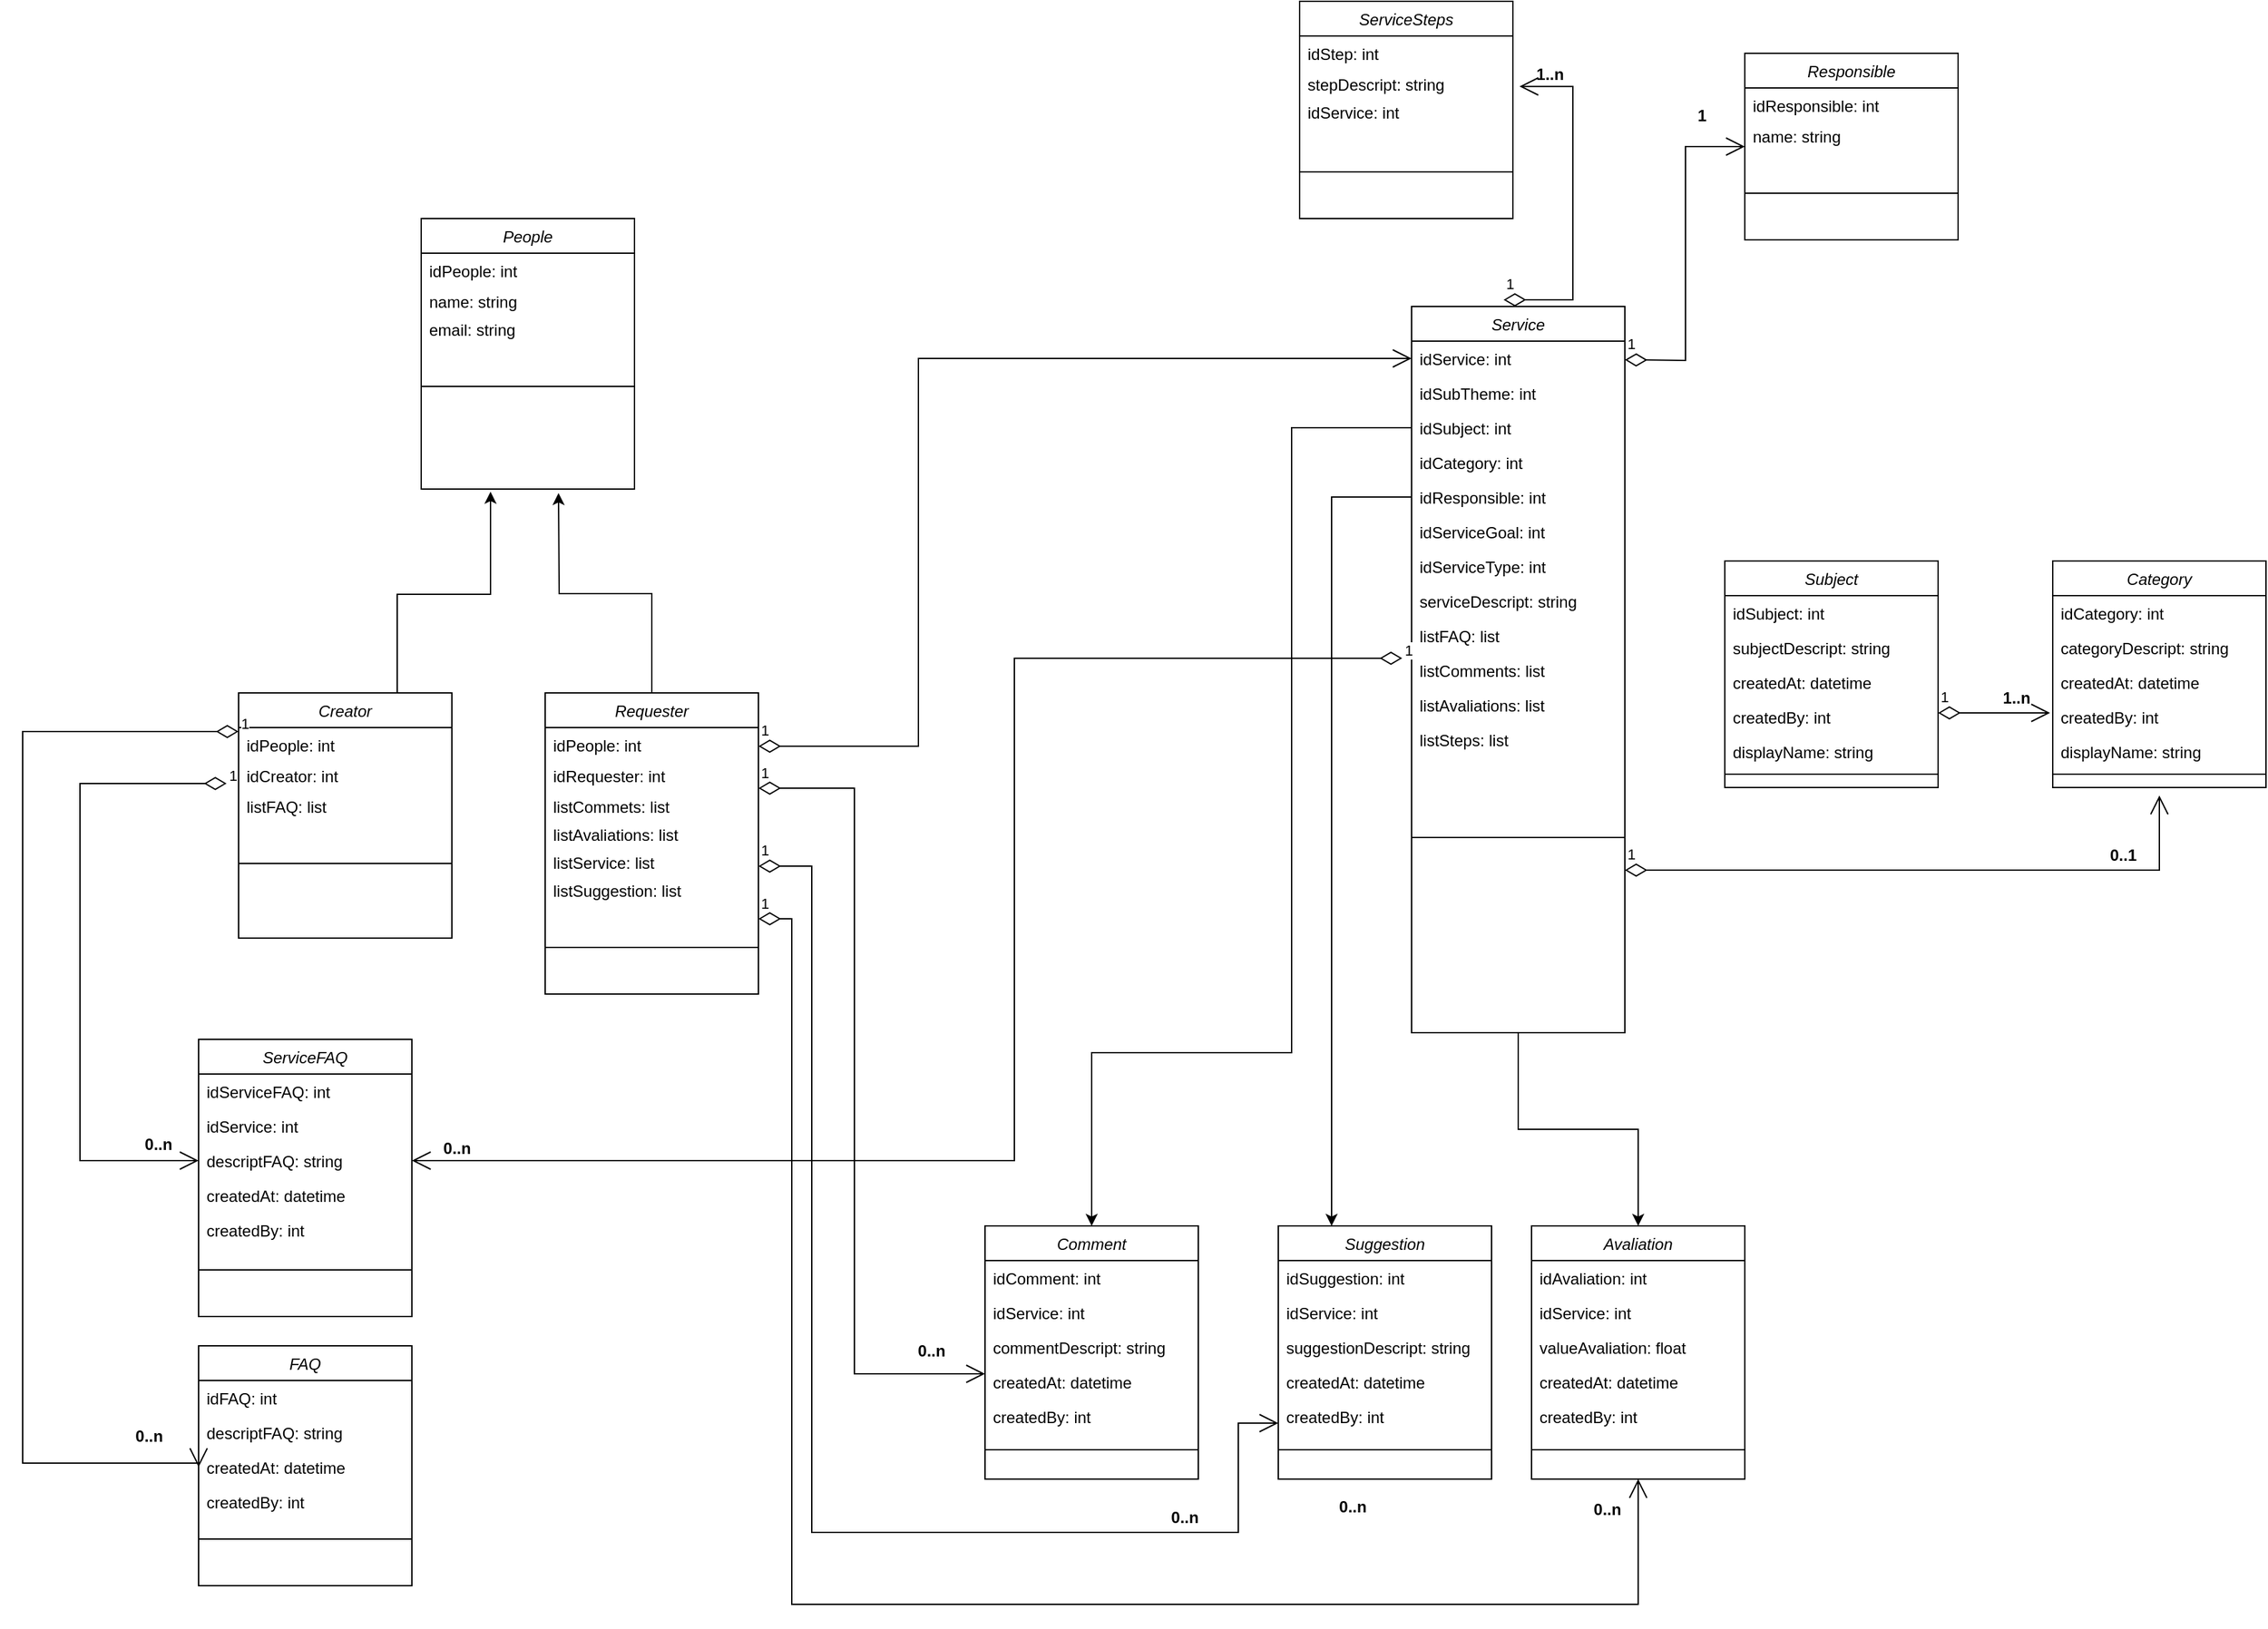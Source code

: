 <mxfile version="20.0.4" type="github">
  <diagram id="C5RBs43oDa-KdzZeNtuy" name="Page-1">
    <mxGraphModel dx="3216" dy="1891" grid="0" gridSize="10" guides="1" tooltips="1" connect="1" arrows="1" fold="1" page="1" pageScale="1" pageWidth="827" pageHeight="1169" math="0" shadow="0">
      <root>
        <mxCell id="WIyWlLk6GJQsqaUBKTNV-0" />
        <mxCell id="WIyWlLk6GJQsqaUBKTNV-1" parent="WIyWlLk6GJQsqaUBKTNV-0" />
        <mxCell id="zkfFHV4jXpPFQw0GAbJ--0" value="Comment" style="swimlane;fontStyle=2;align=center;verticalAlign=top;childLayout=stackLayout;horizontal=1;startSize=26;horizontalStack=0;resizeParent=1;resizeLast=0;collapsible=1;marginBottom=0;rounded=0;shadow=0;strokeWidth=1;" parent="WIyWlLk6GJQsqaUBKTNV-1" vertex="1">
          <mxGeometry x="-570" y="210" width="160" height="190" as="geometry">
            <mxRectangle x="100" y="70" width="160" height="26" as="alternateBounds" />
          </mxGeometry>
        </mxCell>
        <mxCell id="zkfFHV4jXpPFQw0GAbJ--2" value="idComment: int " style="text;align=left;verticalAlign=top;spacingLeft=4;spacingRight=4;overflow=hidden;rotatable=0;points=[[0,0.5],[1,0.5]];portConstraint=eastwest;rounded=0;shadow=0;html=0;" parent="zkfFHV4jXpPFQw0GAbJ--0" vertex="1">
          <mxGeometry y="26" width="160" height="26" as="geometry" />
        </mxCell>
        <mxCell id="zkfFHV4jXpPFQw0GAbJ--1" value="idService: int" style="text;align=left;verticalAlign=top;spacingLeft=4;spacingRight=4;overflow=hidden;rotatable=0;points=[[0,0.5],[1,0.5]];portConstraint=eastwest;" parent="zkfFHV4jXpPFQw0GAbJ--0" vertex="1">
          <mxGeometry y="52" width="160" height="26" as="geometry" />
        </mxCell>
        <mxCell id="zkfFHV4jXpPFQw0GAbJ--3" value="commentDescript: string " style="text;align=left;verticalAlign=top;spacingLeft=4;spacingRight=4;overflow=hidden;rotatable=0;points=[[0,0.5],[1,0.5]];portConstraint=eastwest;rounded=0;shadow=0;html=0;" parent="zkfFHV4jXpPFQw0GAbJ--0" vertex="1">
          <mxGeometry y="78" width="160" height="26" as="geometry" />
        </mxCell>
        <mxCell id="2tZzeVilcOXzgJmBNHCo-1" value="createdAt: datetime" style="text;align=left;verticalAlign=top;spacingLeft=4;spacingRight=4;overflow=hidden;rotatable=0;points=[[0,0.5],[1,0.5]];portConstraint=eastwest;rounded=0;shadow=0;html=0;" parent="zkfFHV4jXpPFQw0GAbJ--0" vertex="1">
          <mxGeometry y="104" width="160" height="26" as="geometry" />
        </mxCell>
        <mxCell id="2tZzeVilcOXzgJmBNHCo-2" value="createdBy: int " style="text;align=left;verticalAlign=top;spacingLeft=4;spacingRight=4;overflow=hidden;rotatable=0;points=[[0,0.5],[1,0.5]];portConstraint=eastwest;rounded=0;shadow=0;html=0;" parent="zkfFHV4jXpPFQw0GAbJ--0" vertex="1">
          <mxGeometry y="130" width="160" height="36" as="geometry" />
        </mxCell>
        <mxCell id="zkfFHV4jXpPFQw0GAbJ--4" value="" style="line;html=1;strokeWidth=1;align=left;verticalAlign=middle;spacingTop=-1;spacingLeft=3;spacingRight=3;rotatable=0;labelPosition=right;points=[];portConstraint=eastwest;" parent="zkfFHV4jXpPFQw0GAbJ--0" vertex="1">
          <mxGeometry y="166" width="160" height="4" as="geometry" />
        </mxCell>
        <mxCell id="2tZzeVilcOXzgJmBNHCo-110" style="edgeStyle=orthogonalEdgeStyle;rounded=0;orthogonalLoop=1;jettySize=auto;html=1;" parent="WIyWlLk6GJQsqaUBKTNV-1" edge="1">
          <mxGeometry relative="1" as="geometry">
            <mxPoint x="-941" y="-341" as="targetPoint" />
            <mxPoint x="-1011" y="-187" as="sourcePoint" />
            <Array as="points">
              <mxPoint x="-1011" y="-264" />
              <mxPoint x="-941" y="-264" />
            </Array>
          </mxGeometry>
        </mxCell>
        <mxCell id="zkfFHV4jXpPFQw0GAbJ--13" value="Creator" style="swimlane;fontStyle=2;align=center;verticalAlign=top;childLayout=stackLayout;horizontal=1;startSize=26;horizontalStack=0;resizeParent=1;resizeLast=0;collapsible=1;marginBottom=0;rounded=0;shadow=0;strokeWidth=1;" parent="WIyWlLk6GJQsqaUBKTNV-1" vertex="1">
          <mxGeometry x="-1130" y="-190" width="160" height="184" as="geometry">
            <mxRectangle x="340" y="380" width="170" height="26" as="alternateBounds" />
          </mxGeometry>
        </mxCell>
        <mxCell id="2tZzeVilcOXzgJmBNHCo-99" value="idPeople: int" style="text;align=left;verticalAlign=top;spacingLeft=4;spacingRight=4;overflow=hidden;rotatable=0;points=[[0,0.5],[1,0.5]];portConstraint=eastwest;" parent="zkfFHV4jXpPFQw0GAbJ--13" vertex="1">
          <mxGeometry y="26" width="160" height="23" as="geometry" />
        </mxCell>
        <mxCell id="2tZzeVilcOXzgJmBNHCo-11" value="idCreator: int" style="text;align=left;verticalAlign=top;spacingLeft=4;spacingRight=4;overflow=hidden;rotatable=0;points=[[0,0.5],[1,0.5]];portConstraint=eastwest;" parent="zkfFHV4jXpPFQw0GAbJ--13" vertex="1">
          <mxGeometry y="49" width="160" height="23" as="geometry" />
        </mxCell>
        <mxCell id="2tZzeVilcOXzgJmBNHCo-182" value="1" style="endArrow=open;html=1;endSize=12;startArrow=diamondThin;startSize=14;startFill=0;edgeStyle=orthogonalEdgeStyle;align=left;verticalAlign=bottom;rounded=0;entryX=0;entryY=0.5;entryDx=0;entryDy=0;" parent="zkfFHV4jXpPFQw0GAbJ--13" target="2tZzeVilcOXzgJmBNHCo-65" edge="1">
          <mxGeometry x="-1" y="3" relative="1" as="geometry">
            <mxPoint x="-9" y="68" as="sourcePoint" />
            <mxPoint x="-128" y="391" as="targetPoint" />
            <Array as="points">
              <mxPoint x="-119" y="68" />
              <mxPoint x="-119" y="351" />
            </Array>
          </mxGeometry>
        </mxCell>
        <mxCell id="2tZzeVilcOXzgJmBNHCo-221" value="listFAQ: list" style="text;align=left;verticalAlign=top;spacingLeft=4;spacingRight=4;overflow=hidden;rotatable=0;points=[[0,0.5],[1,0.5]];portConstraint=eastwest;" parent="zkfFHV4jXpPFQw0GAbJ--13" vertex="1">
          <mxGeometry y="72" width="160" height="21" as="geometry" />
        </mxCell>
        <mxCell id="zkfFHV4jXpPFQw0GAbJ--15" value="" style="line;html=1;strokeWidth=1;align=left;verticalAlign=middle;spacingTop=-1;spacingLeft=3;spacingRight=3;rotatable=0;labelPosition=right;points=[];portConstraint=eastwest;" parent="zkfFHV4jXpPFQw0GAbJ--13" vertex="1">
          <mxGeometry y="93" width="160" height="70" as="geometry" />
        </mxCell>
        <mxCell id="2tZzeVilcOXzgJmBNHCo-3" value="Avaliation" style="swimlane;fontStyle=2;align=center;verticalAlign=top;childLayout=stackLayout;horizontal=1;startSize=26;horizontalStack=0;resizeParent=1;resizeLast=0;collapsible=1;marginBottom=0;rounded=0;shadow=0;strokeWidth=1;" parent="WIyWlLk6GJQsqaUBKTNV-1" vertex="1">
          <mxGeometry x="-160" y="210" width="160" height="190" as="geometry">
            <mxRectangle x="100" y="70" width="160" height="26" as="alternateBounds" />
          </mxGeometry>
        </mxCell>
        <mxCell id="2tZzeVilcOXzgJmBNHCo-4" value="idAvaliation: int " style="text;align=left;verticalAlign=top;spacingLeft=4;spacingRight=4;overflow=hidden;rotatable=0;points=[[0,0.5],[1,0.5]];portConstraint=eastwest;rounded=0;shadow=0;html=0;" parent="2tZzeVilcOXzgJmBNHCo-3" vertex="1">
          <mxGeometry y="26" width="160" height="26" as="geometry" />
        </mxCell>
        <mxCell id="2tZzeVilcOXzgJmBNHCo-5" value="idService: int" style="text;align=left;verticalAlign=top;spacingLeft=4;spacingRight=4;overflow=hidden;rotatable=0;points=[[0,0.5],[1,0.5]];portConstraint=eastwest;" parent="2tZzeVilcOXzgJmBNHCo-3" vertex="1">
          <mxGeometry y="52" width="160" height="26" as="geometry" />
        </mxCell>
        <mxCell id="2tZzeVilcOXzgJmBNHCo-6" value="valueAvaliation: float " style="text;align=left;verticalAlign=top;spacingLeft=4;spacingRight=4;overflow=hidden;rotatable=0;points=[[0,0.5],[1,0.5]];portConstraint=eastwest;rounded=0;shadow=0;html=0;" parent="2tZzeVilcOXzgJmBNHCo-3" vertex="1">
          <mxGeometry y="78" width="160" height="26" as="geometry" />
        </mxCell>
        <mxCell id="2tZzeVilcOXzgJmBNHCo-7" value="createdAt: datetime" style="text;align=left;verticalAlign=top;spacingLeft=4;spacingRight=4;overflow=hidden;rotatable=0;points=[[0,0.5],[1,0.5]];portConstraint=eastwest;rounded=0;shadow=0;html=0;" parent="2tZzeVilcOXzgJmBNHCo-3" vertex="1">
          <mxGeometry y="104" width="160" height="26" as="geometry" />
        </mxCell>
        <mxCell id="2tZzeVilcOXzgJmBNHCo-8" value="createdBy: int " style="text;align=left;verticalAlign=top;spacingLeft=4;spacingRight=4;overflow=hidden;rotatable=0;points=[[0,0.5],[1,0.5]];portConstraint=eastwest;rounded=0;shadow=0;html=0;" parent="2tZzeVilcOXzgJmBNHCo-3" vertex="1">
          <mxGeometry y="130" width="160" height="36" as="geometry" />
        </mxCell>
        <mxCell id="2tZzeVilcOXzgJmBNHCo-9" value="" style="line;html=1;strokeWidth=1;align=left;verticalAlign=middle;spacingTop=-1;spacingLeft=3;spacingRight=3;rotatable=0;labelPosition=right;points=[];portConstraint=eastwest;" parent="2tZzeVilcOXzgJmBNHCo-3" vertex="1">
          <mxGeometry y="166" width="160" height="4" as="geometry" />
        </mxCell>
        <mxCell id="2tZzeVilcOXzgJmBNHCo-24" value="Responsible" style="swimlane;fontStyle=2;align=center;verticalAlign=top;childLayout=stackLayout;horizontal=1;startSize=26;horizontalStack=0;resizeParent=1;resizeLast=0;collapsible=1;marginBottom=0;rounded=0;shadow=0;strokeWidth=1;" parent="WIyWlLk6GJQsqaUBKTNV-1" vertex="1">
          <mxGeometry y="-670" width="160" height="140" as="geometry">
            <mxRectangle x="340" y="380" width="170" height="26" as="alternateBounds" />
          </mxGeometry>
        </mxCell>
        <mxCell id="2tZzeVilcOXzgJmBNHCo-25" value="idResponsible: int " style="text;align=left;verticalAlign=top;spacingLeft=4;spacingRight=4;overflow=hidden;rotatable=0;points=[[0,0.5],[1,0.5]];portConstraint=eastwest;" parent="2tZzeVilcOXzgJmBNHCo-24" vertex="1">
          <mxGeometry y="26" width="160" height="23" as="geometry" />
        </mxCell>
        <mxCell id="2tZzeVilcOXzgJmBNHCo-199" value="name: string" style="text;align=left;verticalAlign=top;spacingLeft=4;spacingRight=4;overflow=hidden;rotatable=0;points=[[0,0.5],[1,0.5]];portConstraint=eastwest;" parent="2tZzeVilcOXzgJmBNHCo-24" vertex="1">
          <mxGeometry y="49" width="160" height="21" as="geometry" />
        </mxCell>
        <mxCell id="2tZzeVilcOXzgJmBNHCo-28" value="" style="line;html=1;strokeWidth=1;align=left;verticalAlign=middle;spacingTop=-1;spacingLeft=3;spacingRight=3;rotatable=0;labelPosition=right;points=[];portConstraint=eastwest;" parent="2tZzeVilcOXzgJmBNHCo-24" vertex="1">
          <mxGeometry y="70" width="160" height="70" as="geometry" />
        </mxCell>
        <mxCell id="2tZzeVilcOXzgJmBNHCo-166" style="edgeStyle=orthogonalEdgeStyle;rounded=0;orthogonalLoop=1;jettySize=auto;html=1;exitX=0.5;exitY=1;exitDx=0;exitDy=0;" parent="WIyWlLk6GJQsqaUBKTNV-1" source="2tZzeVilcOXzgJmBNHCo-29" target="2tZzeVilcOXzgJmBNHCo-3" edge="1">
          <mxGeometry relative="1" as="geometry" />
        </mxCell>
        <mxCell id="2tZzeVilcOXzgJmBNHCo-29" value="Service" style="swimlane;fontStyle=2;align=center;verticalAlign=top;childLayout=stackLayout;horizontal=1;startSize=26;horizontalStack=0;resizeParent=1;resizeLast=0;collapsible=1;marginBottom=0;rounded=0;shadow=0;strokeWidth=1;" parent="WIyWlLk6GJQsqaUBKTNV-1" vertex="1">
          <mxGeometry x="-250" y="-480" width="160" height="545" as="geometry">
            <mxRectangle x="550" y="140" width="160" height="26" as="alternateBounds" />
          </mxGeometry>
        </mxCell>
        <mxCell id="2tZzeVilcOXzgJmBNHCo-132" value="idService: int " style="text;align=left;verticalAlign=top;spacingLeft=4;spacingRight=4;overflow=hidden;rotatable=0;points=[[0,0.5],[1,0.5]];portConstraint=eastwest;" parent="2tZzeVilcOXzgJmBNHCo-29" vertex="1">
          <mxGeometry y="26" width="160" height="26" as="geometry" />
        </mxCell>
        <mxCell id="2tZzeVilcOXzgJmBNHCo-31" value="idSubTheme: int" style="text;align=left;verticalAlign=top;spacingLeft=4;spacingRight=4;overflow=hidden;rotatable=0;points=[[0,0.5],[1,0.5]];portConstraint=eastwest;rounded=0;shadow=0;html=0;" parent="2tZzeVilcOXzgJmBNHCo-29" vertex="1">
          <mxGeometry y="52" width="160" height="26" as="geometry" />
        </mxCell>
        <mxCell id="2tZzeVilcOXzgJmBNHCo-32" value="idSubject: int" style="text;align=left;verticalAlign=top;spacingLeft=4;spacingRight=4;overflow=hidden;rotatable=0;points=[[0,0.5],[1,0.5]];portConstraint=eastwest;rounded=0;shadow=0;html=0;" parent="2tZzeVilcOXzgJmBNHCo-29" vertex="1">
          <mxGeometry y="78" width="160" height="26" as="geometry" />
        </mxCell>
        <mxCell id="2tZzeVilcOXzgJmBNHCo-33" value="idCategory: int" style="text;align=left;verticalAlign=top;spacingLeft=4;spacingRight=4;overflow=hidden;rotatable=0;points=[[0,0.5],[1,0.5]];portConstraint=eastwest;rounded=0;shadow=0;html=0;" parent="2tZzeVilcOXzgJmBNHCo-29" vertex="1">
          <mxGeometry y="104" width="160" height="26" as="geometry" />
        </mxCell>
        <mxCell id="2tZzeVilcOXzgJmBNHCo-115" value="idResponsible: int" style="text;align=left;verticalAlign=top;spacingLeft=4;spacingRight=4;overflow=hidden;rotatable=0;points=[[0,0.5],[1,0.5]];portConstraint=eastwest;rounded=0;shadow=0;html=0;" parent="2tZzeVilcOXzgJmBNHCo-29" vertex="1">
          <mxGeometry y="130" width="160" height="26" as="geometry" />
        </mxCell>
        <mxCell id="2tZzeVilcOXzgJmBNHCo-34" value="idServiceGoal: int" style="text;align=left;verticalAlign=top;spacingLeft=4;spacingRight=4;overflow=hidden;rotatable=0;points=[[0,0.5],[1,0.5]];portConstraint=eastwest;rounded=0;shadow=0;html=0;" parent="2tZzeVilcOXzgJmBNHCo-29" vertex="1">
          <mxGeometry y="156" width="160" height="26" as="geometry" />
        </mxCell>
        <mxCell id="2tZzeVilcOXzgJmBNHCo-112" value="idServiceType: int" style="text;align=left;verticalAlign=top;spacingLeft=4;spacingRight=4;overflow=hidden;rotatable=0;points=[[0,0.5],[1,0.5]];portConstraint=eastwest;rounded=0;shadow=0;html=0;" parent="2tZzeVilcOXzgJmBNHCo-29" vertex="1">
          <mxGeometry y="182" width="160" height="26" as="geometry" />
        </mxCell>
        <mxCell id="2tZzeVilcOXzgJmBNHCo-113" value="serviceDescript: string" style="text;align=left;verticalAlign=top;spacingLeft=4;spacingRight=4;overflow=hidden;rotatable=0;points=[[0,0.5],[1,0.5]];portConstraint=eastwest;rounded=0;shadow=0;html=0;" parent="2tZzeVilcOXzgJmBNHCo-29" vertex="1">
          <mxGeometry y="208" width="160" height="26" as="geometry" />
        </mxCell>
        <mxCell id="vBYXtD1ZkJmj51kOS6ZF-0" value="1" style="endArrow=open;html=1;endSize=12;startArrow=diamondThin;startSize=14;startFill=0;edgeStyle=orthogonalEdgeStyle;align=left;verticalAlign=bottom;rounded=0;entryX=1;entryY=0.5;entryDx=0;entryDy=0;" edge="1" parent="2tZzeVilcOXzgJmBNHCo-29" target="2tZzeVilcOXzgJmBNHCo-65">
          <mxGeometry x="-1" y="3" relative="1" as="geometry">
            <mxPoint x="-7" y="264" as="sourcePoint" />
            <mxPoint x="153" y="264" as="targetPoint" />
            <Array as="points">
              <mxPoint x="-298" y="264" />
              <mxPoint x="-298" y="641" />
            </Array>
          </mxGeometry>
        </mxCell>
        <mxCell id="2tZzeVilcOXzgJmBNHCo-114" value="listFAQ: list" style="text;align=left;verticalAlign=top;spacingLeft=4;spacingRight=4;overflow=hidden;rotatable=0;points=[[0,0.5],[1,0.5]];portConstraint=eastwest;rounded=0;shadow=0;html=0;" parent="2tZzeVilcOXzgJmBNHCo-29" vertex="1">
          <mxGeometry y="234" width="160" height="26" as="geometry" />
        </mxCell>
        <mxCell id="2tZzeVilcOXzgJmBNHCo-119" value="listComments: list" style="text;align=left;verticalAlign=top;spacingLeft=4;spacingRight=4;overflow=hidden;rotatable=0;points=[[0,0.5],[1,0.5]];portConstraint=eastwest;rounded=0;shadow=0;html=0;" parent="2tZzeVilcOXzgJmBNHCo-29" vertex="1">
          <mxGeometry y="260" width="160" height="26" as="geometry" />
        </mxCell>
        <mxCell id="2tZzeVilcOXzgJmBNHCo-120" value="listAvaliations: list" style="text;align=left;verticalAlign=top;spacingLeft=4;spacingRight=4;overflow=hidden;rotatable=0;points=[[0,0.5],[1,0.5]];portConstraint=eastwest;rounded=0;shadow=0;html=0;" parent="2tZzeVilcOXzgJmBNHCo-29" vertex="1">
          <mxGeometry y="286" width="160" height="26" as="geometry" />
        </mxCell>
        <mxCell id="2tZzeVilcOXzgJmBNHCo-210" value="listSteps: list" style="text;align=left;verticalAlign=top;spacingLeft=4;spacingRight=4;overflow=hidden;rotatable=0;points=[[0,0.5],[1,0.5]];portConstraint=eastwest;rounded=0;shadow=0;html=0;" parent="2tZzeVilcOXzgJmBNHCo-29" vertex="1">
          <mxGeometry y="312" width="160" height="26" as="geometry" />
        </mxCell>
        <mxCell id="2tZzeVilcOXzgJmBNHCo-35" value="" style="line;html=1;strokeWidth=1;align=left;verticalAlign=middle;spacingTop=-1;spacingLeft=3;spacingRight=3;rotatable=0;labelPosition=right;points=[];portConstraint=eastwest;" parent="2tZzeVilcOXzgJmBNHCo-29" vertex="1">
          <mxGeometry y="338" width="160" height="121" as="geometry" />
        </mxCell>
        <mxCell id="2tZzeVilcOXzgJmBNHCo-62" value="ServiceFAQ" style="swimlane;fontStyle=2;align=center;verticalAlign=top;childLayout=stackLayout;horizontal=1;startSize=26;horizontalStack=0;resizeParent=1;resizeLast=0;collapsible=1;marginBottom=0;rounded=0;shadow=0;strokeWidth=1;" parent="WIyWlLk6GJQsqaUBKTNV-1" vertex="1">
          <mxGeometry x="-1160" y="70" width="160" height="208" as="geometry">
            <mxRectangle x="550" y="140" width="160" height="26" as="alternateBounds" />
          </mxGeometry>
        </mxCell>
        <mxCell id="2tZzeVilcOXzgJmBNHCo-63" value="idServiceFAQ: int " style="text;align=left;verticalAlign=top;spacingLeft=4;spacingRight=4;overflow=hidden;rotatable=0;points=[[0,0.5],[1,0.5]];portConstraint=eastwest;" parent="2tZzeVilcOXzgJmBNHCo-62" vertex="1">
          <mxGeometry y="26" width="160" height="26" as="geometry" />
        </mxCell>
        <mxCell id="2tZzeVilcOXzgJmBNHCo-64" value="idService: int" style="text;align=left;verticalAlign=top;spacingLeft=4;spacingRight=4;overflow=hidden;rotatable=0;points=[[0,0.5],[1,0.5]];portConstraint=eastwest;rounded=0;shadow=0;html=0;" parent="2tZzeVilcOXzgJmBNHCo-62" vertex="1">
          <mxGeometry y="52" width="160" height="26" as="geometry" />
        </mxCell>
        <mxCell id="2tZzeVilcOXzgJmBNHCo-65" value="descriptFAQ: string" style="text;align=left;verticalAlign=top;spacingLeft=4;spacingRight=4;overflow=hidden;rotatable=0;points=[[0,0.5],[1,0.5]];portConstraint=eastwest;rounded=0;shadow=0;html=0;" parent="2tZzeVilcOXzgJmBNHCo-62" vertex="1">
          <mxGeometry y="78" width="160" height="26" as="geometry" />
        </mxCell>
        <mxCell id="2tZzeVilcOXzgJmBNHCo-180" value="createdAt: datetime" style="text;align=left;verticalAlign=top;spacingLeft=4;spacingRight=4;overflow=hidden;rotatable=0;points=[[0,0.5],[1,0.5]];portConstraint=eastwest;rounded=0;shadow=0;html=0;" parent="2tZzeVilcOXzgJmBNHCo-62" vertex="1">
          <mxGeometry y="104" width="160" height="26" as="geometry" />
        </mxCell>
        <mxCell id="2tZzeVilcOXzgJmBNHCo-181" value="createdBy: int " style="text;align=left;verticalAlign=top;spacingLeft=4;spacingRight=4;overflow=hidden;rotatable=0;points=[[0,0.5],[1,0.5]];portConstraint=eastwest;rounded=0;shadow=0;html=0;" parent="2tZzeVilcOXzgJmBNHCo-62" vertex="1">
          <mxGeometry y="130" width="160" height="26" as="geometry" />
        </mxCell>
        <mxCell id="2tZzeVilcOXzgJmBNHCo-68" value="" style="line;html=1;strokeWidth=1;align=left;verticalAlign=middle;spacingTop=-1;spacingLeft=3;spacingRight=3;rotatable=0;labelPosition=right;points=[];portConstraint=eastwest;" parent="2tZzeVilcOXzgJmBNHCo-62" vertex="1">
          <mxGeometry y="156" width="160" height="34" as="geometry" />
        </mxCell>
        <mxCell id="2tZzeVilcOXzgJmBNHCo-72" value="Subject" style="swimlane;fontStyle=2;align=center;verticalAlign=top;childLayout=stackLayout;horizontal=1;startSize=26;horizontalStack=0;resizeParent=1;resizeLast=0;collapsible=1;marginBottom=0;rounded=0;shadow=0;strokeWidth=1;" parent="WIyWlLk6GJQsqaUBKTNV-1" vertex="1">
          <mxGeometry x="-15" y="-289" width="160" height="170" as="geometry">
            <mxRectangle x="550" y="140" width="160" height="26" as="alternateBounds" />
          </mxGeometry>
        </mxCell>
        <mxCell id="2tZzeVilcOXzgJmBNHCo-73" value="idSubject: int " style="text;align=left;verticalAlign=top;spacingLeft=4;spacingRight=4;overflow=hidden;rotatable=0;points=[[0,0.5],[1,0.5]];portConstraint=eastwest;" parent="2tZzeVilcOXzgJmBNHCo-72" vertex="1">
          <mxGeometry y="26" width="160" height="26" as="geometry" />
        </mxCell>
        <mxCell id="2tZzeVilcOXzgJmBNHCo-76" value="subjectDescript: string" style="text;align=left;verticalAlign=top;spacingLeft=4;spacingRight=4;overflow=hidden;rotatable=0;points=[[0,0.5],[1,0.5]];portConstraint=eastwest;rounded=0;shadow=0;html=0;" parent="2tZzeVilcOXzgJmBNHCo-72" vertex="1">
          <mxGeometry y="52" width="160" height="26" as="geometry" />
        </mxCell>
        <mxCell id="2tZzeVilcOXzgJmBNHCo-74" value="createdAt: datetime" style="text;align=left;verticalAlign=top;spacingLeft=4;spacingRight=4;overflow=hidden;rotatable=0;points=[[0,0.5],[1,0.5]];portConstraint=eastwest;rounded=0;shadow=0;html=0;" parent="2tZzeVilcOXzgJmBNHCo-72" vertex="1">
          <mxGeometry y="78" width="160" height="26" as="geometry" />
        </mxCell>
        <mxCell id="2tZzeVilcOXzgJmBNHCo-75" value="createdBy: int " style="text;align=left;verticalAlign=top;spacingLeft=4;spacingRight=4;overflow=hidden;rotatable=0;points=[[0,0.5],[1,0.5]];portConstraint=eastwest;rounded=0;shadow=0;html=0;" parent="2tZzeVilcOXzgJmBNHCo-72" vertex="1">
          <mxGeometry y="104" width="160" height="26" as="geometry" />
        </mxCell>
        <mxCell id="vBYXtD1ZkJmj51kOS6ZF-8" value="displayName: string" style="text;strokeColor=none;fillColor=none;align=left;verticalAlign=top;spacingLeft=4;spacingRight=4;overflow=hidden;rotatable=0;points=[[0,0.5],[1,0.5]];portConstraint=eastwest;" vertex="1" parent="2tZzeVilcOXzgJmBNHCo-72">
          <mxGeometry y="130" width="160" height="26" as="geometry" />
        </mxCell>
        <mxCell id="2tZzeVilcOXzgJmBNHCo-78" value="" style="line;html=1;strokeWidth=1;align=left;verticalAlign=middle;spacingTop=-1;spacingLeft=3;spacingRight=3;rotatable=0;labelPosition=right;points=[];portConstraint=eastwest;" parent="2tZzeVilcOXzgJmBNHCo-72" vertex="1">
          <mxGeometry y="156" width="160" height="8" as="geometry" />
        </mxCell>
        <mxCell id="2tZzeVilcOXzgJmBNHCo-82" value="Category" style="swimlane;fontStyle=2;align=center;verticalAlign=top;childLayout=stackLayout;horizontal=1;startSize=26;horizontalStack=0;resizeParent=1;resizeLast=0;collapsible=1;marginBottom=0;rounded=0;shadow=0;strokeWidth=1;" parent="WIyWlLk6GJQsqaUBKTNV-1" vertex="1">
          <mxGeometry x="231" y="-289" width="160" height="170" as="geometry">
            <mxRectangle x="550" y="140" width="160" height="26" as="alternateBounds" />
          </mxGeometry>
        </mxCell>
        <mxCell id="2tZzeVilcOXzgJmBNHCo-83" value="idCategory: int " style="text;align=left;verticalAlign=top;spacingLeft=4;spacingRight=4;overflow=hidden;rotatable=0;points=[[0,0.5],[1,0.5]];portConstraint=eastwest;" parent="2tZzeVilcOXzgJmBNHCo-82" vertex="1">
          <mxGeometry y="26" width="160" height="26" as="geometry" />
        </mxCell>
        <mxCell id="2tZzeVilcOXzgJmBNHCo-86" value="categoryDescript: string" style="text;align=left;verticalAlign=top;spacingLeft=4;spacingRight=4;overflow=hidden;rotatable=0;points=[[0,0.5],[1,0.5]];portConstraint=eastwest;rounded=0;shadow=0;html=0;" parent="2tZzeVilcOXzgJmBNHCo-82" vertex="1">
          <mxGeometry y="52" width="160" height="26" as="geometry" />
        </mxCell>
        <mxCell id="2tZzeVilcOXzgJmBNHCo-84" value="createdAt: datetime" style="text;align=left;verticalAlign=top;spacingLeft=4;spacingRight=4;overflow=hidden;rotatable=0;points=[[0,0.5],[1,0.5]];portConstraint=eastwest;rounded=0;shadow=0;html=0;" parent="2tZzeVilcOXzgJmBNHCo-82" vertex="1">
          <mxGeometry y="78" width="160" height="26" as="geometry" />
        </mxCell>
        <mxCell id="2tZzeVilcOXzgJmBNHCo-85" value="createdBy: int " style="text;align=left;verticalAlign=top;spacingLeft=4;spacingRight=4;overflow=hidden;rotatable=0;points=[[0,0.5],[1,0.5]];portConstraint=eastwest;rounded=0;shadow=0;html=0;" parent="2tZzeVilcOXzgJmBNHCo-82" vertex="1">
          <mxGeometry y="104" width="160" height="26" as="geometry" />
        </mxCell>
        <mxCell id="vBYXtD1ZkJmj51kOS6ZF-9" value="displayName: string" style="text;strokeColor=none;fillColor=none;align=left;verticalAlign=top;spacingLeft=4;spacingRight=4;overflow=hidden;rotatable=0;points=[[0,0.5],[1,0.5]];portConstraint=eastwest;" vertex="1" parent="2tZzeVilcOXzgJmBNHCo-82">
          <mxGeometry y="130" width="160" height="26" as="geometry" />
        </mxCell>
        <mxCell id="2tZzeVilcOXzgJmBNHCo-88" value="" style="line;html=1;strokeWidth=1;align=left;verticalAlign=middle;spacingTop=-1;spacingLeft=3;spacingRight=3;rotatable=0;labelPosition=right;points=[];portConstraint=eastwest;" parent="2tZzeVilcOXzgJmBNHCo-82" vertex="1">
          <mxGeometry y="156" width="160" height="8" as="geometry" />
        </mxCell>
        <mxCell id="2tZzeVilcOXzgJmBNHCo-108" style="edgeStyle=orthogonalEdgeStyle;rounded=0;orthogonalLoop=1;jettySize=auto;html=1;" parent="WIyWlLk6GJQsqaUBKTNV-1" source="2tZzeVilcOXzgJmBNHCo-92" edge="1">
          <mxGeometry relative="1" as="geometry">
            <mxPoint x="-890" y="-340" as="targetPoint" />
          </mxGeometry>
        </mxCell>
        <mxCell id="2tZzeVilcOXzgJmBNHCo-92" value="Requester" style="swimlane;fontStyle=2;align=center;verticalAlign=top;childLayout=stackLayout;horizontal=1;startSize=26;horizontalStack=0;resizeParent=1;resizeLast=0;collapsible=1;marginBottom=0;rounded=0;shadow=0;strokeWidth=1;" parent="WIyWlLk6GJQsqaUBKTNV-1" vertex="1">
          <mxGeometry x="-900" y="-190" width="160" height="226" as="geometry">
            <mxRectangle x="340" y="380" width="170" height="26" as="alternateBounds" />
          </mxGeometry>
        </mxCell>
        <mxCell id="2tZzeVilcOXzgJmBNHCo-100" value="idPeople: int " style="text;align=left;verticalAlign=top;spacingLeft=4;spacingRight=4;overflow=hidden;rotatable=0;points=[[0,0.5],[1,0.5]];portConstraint=eastwest;" parent="2tZzeVilcOXzgJmBNHCo-92" vertex="1">
          <mxGeometry y="26" width="160" height="23" as="geometry" />
        </mxCell>
        <mxCell id="2tZzeVilcOXzgJmBNHCo-93" value="idRequester: int " style="text;align=left;verticalAlign=top;spacingLeft=4;spacingRight=4;overflow=hidden;rotatable=0;points=[[0,0.5],[1,0.5]];portConstraint=eastwest;" parent="2tZzeVilcOXzgJmBNHCo-92" vertex="1">
          <mxGeometry y="49" width="160" height="23" as="geometry" />
        </mxCell>
        <mxCell id="2tZzeVilcOXzgJmBNHCo-96" value="listCommets: list" style="text;align=left;verticalAlign=top;spacingLeft=4;spacingRight=4;overflow=hidden;rotatable=0;points=[[0,0.5],[1,0.5]];portConstraint=eastwest;" parent="2tZzeVilcOXzgJmBNHCo-92" vertex="1">
          <mxGeometry y="72" width="160" height="21" as="geometry" />
        </mxCell>
        <mxCell id="2tZzeVilcOXzgJmBNHCo-97" value="listAvaliations: list" style="text;align=left;verticalAlign=top;spacingLeft=4;spacingRight=4;overflow=hidden;rotatable=0;points=[[0,0.5],[1,0.5]];portConstraint=eastwest;" parent="2tZzeVilcOXzgJmBNHCo-92" vertex="1">
          <mxGeometry y="93" width="160" height="21" as="geometry" />
        </mxCell>
        <mxCell id="2tZzeVilcOXzgJmBNHCo-171" value="listService: list" style="text;align=left;verticalAlign=top;spacingLeft=4;spacingRight=4;overflow=hidden;rotatable=0;points=[[0,0.5],[1,0.5]];portConstraint=eastwest;" parent="2tZzeVilcOXzgJmBNHCo-92" vertex="1">
          <mxGeometry y="114" width="160" height="21" as="geometry" />
        </mxCell>
        <mxCell id="2tZzeVilcOXzgJmBNHCo-200" value="listSuggestion: list" style="text;align=left;verticalAlign=top;spacingLeft=4;spacingRight=4;overflow=hidden;rotatable=0;points=[[0,0.5],[1,0.5]];portConstraint=eastwest;" parent="2tZzeVilcOXzgJmBNHCo-92" vertex="1">
          <mxGeometry y="135" width="160" height="21" as="geometry" />
        </mxCell>
        <mxCell id="2tZzeVilcOXzgJmBNHCo-98" value="" style="line;html=1;strokeWidth=1;align=left;verticalAlign=middle;spacingTop=-1;spacingLeft=3;spacingRight=3;rotatable=0;labelPosition=right;points=[];portConstraint=eastwest;" parent="2tZzeVilcOXzgJmBNHCo-92" vertex="1">
          <mxGeometry y="156" width="160" height="70" as="geometry" />
        </mxCell>
        <mxCell id="2tZzeVilcOXzgJmBNHCo-101" value="People" style="swimlane;fontStyle=2;align=center;verticalAlign=top;childLayout=stackLayout;horizontal=1;startSize=26;horizontalStack=0;resizeParent=1;resizeLast=0;collapsible=1;marginBottom=0;rounded=0;shadow=0;strokeWidth=1;" parent="WIyWlLk6GJQsqaUBKTNV-1" vertex="1">
          <mxGeometry x="-993" y="-546" width="160" height="203" as="geometry">
            <mxRectangle x="340" y="380" width="170" height="26" as="alternateBounds" />
          </mxGeometry>
        </mxCell>
        <mxCell id="2tZzeVilcOXzgJmBNHCo-102" value="idPeople: int " style="text;align=left;verticalAlign=top;spacingLeft=4;spacingRight=4;overflow=hidden;rotatable=0;points=[[0,0.5],[1,0.5]];portConstraint=eastwest;" parent="2tZzeVilcOXzgJmBNHCo-101" vertex="1">
          <mxGeometry y="26" width="160" height="23" as="geometry" />
        </mxCell>
        <mxCell id="2tZzeVilcOXzgJmBNHCo-104" value="name: string" style="text;align=left;verticalAlign=top;spacingLeft=4;spacingRight=4;overflow=hidden;rotatable=0;points=[[0,0.5],[1,0.5]];portConstraint=eastwest;" parent="2tZzeVilcOXzgJmBNHCo-101" vertex="1">
          <mxGeometry y="49" width="160" height="21" as="geometry" />
        </mxCell>
        <mxCell id="2tZzeVilcOXzgJmBNHCo-213" value="email: string" style="text;align=left;verticalAlign=top;spacingLeft=4;spacingRight=4;overflow=hidden;rotatable=0;points=[[0,0.5],[1,0.5]];portConstraint=eastwest;" parent="2tZzeVilcOXzgJmBNHCo-101" vertex="1">
          <mxGeometry y="70" width="160" height="21" as="geometry" />
        </mxCell>
        <mxCell id="2tZzeVilcOXzgJmBNHCo-106" value="" style="line;html=1;strokeWidth=1;align=left;verticalAlign=middle;spacingTop=-1;spacingLeft=3;spacingRight=3;rotatable=0;labelPosition=right;points=[];portConstraint=eastwest;" parent="2tZzeVilcOXzgJmBNHCo-101" vertex="1">
          <mxGeometry y="91" width="160" height="70" as="geometry" />
        </mxCell>
        <mxCell id="2tZzeVilcOXzgJmBNHCo-123" value="Suggestion" style="swimlane;fontStyle=2;align=center;verticalAlign=top;childLayout=stackLayout;horizontal=1;startSize=26;horizontalStack=0;resizeParent=1;resizeLast=0;collapsible=1;marginBottom=0;rounded=0;shadow=0;strokeWidth=1;" parent="WIyWlLk6GJQsqaUBKTNV-1" vertex="1">
          <mxGeometry x="-350" y="210" width="160" height="190" as="geometry">
            <mxRectangle x="100" y="70" width="160" height="26" as="alternateBounds" />
          </mxGeometry>
        </mxCell>
        <mxCell id="2tZzeVilcOXzgJmBNHCo-124" value="idSuggestion: int " style="text;align=left;verticalAlign=top;spacingLeft=4;spacingRight=4;overflow=hidden;rotatable=0;points=[[0,0.5],[1,0.5]];portConstraint=eastwest;rounded=0;shadow=0;html=0;" parent="2tZzeVilcOXzgJmBNHCo-123" vertex="1">
          <mxGeometry y="26" width="160" height="26" as="geometry" />
        </mxCell>
        <mxCell id="2tZzeVilcOXzgJmBNHCo-125" value="idService: int" style="text;align=left;verticalAlign=top;spacingLeft=4;spacingRight=4;overflow=hidden;rotatable=0;points=[[0,0.5],[1,0.5]];portConstraint=eastwest;" parent="2tZzeVilcOXzgJmBNHCo-123" vertex="1">
          <mxGeometry y="52" width="160" height="26" as="geometry" />
        </mxCell>
        <mxCell id="2tZzeVilcOXzgJmBNHCo-126" value="suggestionDescript: string " style="text;align=left;verticalAlign=top;spacingLeft=4;spacingRight=4;overflow=hidden;rotatable=0;points=[[0,0.5],[1,0.5]];portConstraint=eastwest;rounded=0;shadow=0;html=0;" parent="2tZzeVilcOXzgJmBNHCo-123" vertex="1">
          <mxGeometry y="78" width="160" height="26" as="geometry" />
        </mxCell>
        <mxCell id="2tZzeVilcOXzgJmBNHCo-127" value="createdAt: datetime" style="text;align=left;verticalAlign=top;spacingLeft=4;spacingRight=4;overflow=hidden;rotatable=0;points=[[0,0.5],[1,0.5]];portConstraint=eastwest;rounded=0;shadow=0;html=0;" parent="2tZzeVilcOXzgJmBNHCo-123" vertex="1">
          <mxGeometry y="104" width="160" height="26" as="geometry" />
        </mxCell>
        <mxCell id="2tZzeVilcOXzgJmBNHCo-128" value="createdBy: int " style="text;align=left;verticalAlign=top;spacingLeft=4;spacingRight=4;overflow=hidden;rotatable=0;points=[[0,0.5],[1,0.5]];portConstraint=eastwest;rounded=0;shadow=0;html=0;" parent="2tZzeVilcOXzgJmBNHCo-123" vertex="1">
          <mxGeometry y="130" width="160" height="36" as="geometry" />
        </mxCell>
        <mxCell id="2tZzeVilcOXzgJmBNHCo-129" value="" style="line;html=1;strokeWidth=1;align=left;verticalAlign=middle;spacingTop=-1;spacingLeft=3;spacingRight=3;rotatable=0;labelPosition=right;points=[];portConstraint=eastwest;" parent="2tZzeVilcOXzgJmBNHCo-123" vertex="1">
          <mxGeometry y="166" width="160" height="4" as="geometry" />
        </mxCell>
        <mxCell id="2tZzeVilcOXzgJmBNHCo-158" value="1" style="endArrow=open;html=1;endSize=12;startArrow=diamondThin;startSize=14;startFill=0;edgeStyle=orthogonalEdgeStyle;align=left;verticalAlign=bottom;rounded=0;entryX=0.5;entryY=1;entryDx=0;entryDy=0;" parent="WIyWlLk6GJQsqaUBKTNV-1" edge="1">
          <mxGeometry x="-1" y="3" relative="1" as="geometry">
            <mxPoint x="-90" y="-57" as="sourcePoint" />
            <mxPoint x="311" y="-113" as="targetPoint" />
            <Array as="points">
              <mxPoint x="311" y="-57" />
            </Array>
          </mxGeometry>
        </mxCell>
        <mxCell id="2tZzeVilcOXzgJmBNHCo-162" value="1" style="endArrow=open;html=1;endSize=12;startArrow=diamondThin;startSize=14;startFill=0;edgeStyle=orthogonalEdgeStyle;align=left;verticalAlign=bottom;rounded=0;entryX=0;entryY=0.5;entryDx=0;entryDy=0;" parent="WIyWlLk6GJQsqaUBKTNV-1" target="2tZzeVilcOXzgJmBNHCo-24" edge="1">
          <mxGeometry x="-1" y="3" relative="1" as="geometry">
            <mxPoint x="-90" y="-440" as="sourcePoint" />
            <mxPoint x="-40" y="-550" as="targetPoint" />
          </mxGeometry>
        </mxCell>
        <mxCell id="2tZzeVilcOXzgJmBNHCo-164" style="edgeStyle=orthogonalEdgeStyle;rounded=0;orthogonalLoop=1;jettySize=auto;html=1;entryX=0.5;entryY=0;entryDx=0;entryDy=0;exitX=0;exitY=0.5;exitDx=0;exitDy=0;" parent="WIyWlLk6GJQsqaUBKTNV-1" source="2tZzeVilcOXzgJmBNHCo-31" target="zkfFHV4jXpPFQw0GAbJ--0" edge="1">
          <mxGeometry relative="1" as="geometry">
            <mxPoint x="-300" y="-380" as="sourcePoint" />
            <Array as="points">
              <mxPoint x="-340" y="-389" />
              <mxPoint x="-340" y="80" />
              <mxPoint x="-490" y="80" />
            </Array>
          </mxGeometry>
        </mxCell>
        <mxCell id="2tZzeVilcOXzgJmBNHCo-165" style="edgeStyle=orthogonalEdgeStyle;rounded=0;orthogonalLoop=1;jettySize=auto;html=1;exitX=0;exitY=0.5;exitDx=0;exitDy=0;entryX=0.25;entryY=0;entryDx=0;entryDy=0;" parent="WIyWlLk6GJQsqaUBKTNV-1" source="2tZzeVilcOXzgJmBNHCo-115" target="2tZzeVilcOXzgJmBNHCo-123" edge="1">
          <mxGeometry relative="1" as="geometry" />
        </mxCell>
        <mxCell id="2tZzeVilcOXzgJmBNHCo-167" value="1" style="endArrow=open;html=1;endSize=12;startArrow=diamondThin;startSize=14;startFill=0;edgeStyle=orthogonalEdgeStyle;align=left;verticalAlign=bottom;rounded=0;entryX=0;entryY=-0.154;entryDx=0;entryDy=0;entryPerimeter=0;exitX=1;exitY=0.5;exitDx=0;exitDy=0;" parent="WIyWlLk6GJQsqaUBKTNV-1" edge="1">
          <mxGeometry x="-1" y="3" relative="1" as="geometry">
            <mxPoint x="-740" y="-118.5" as="sourcePoint" />
            <mxPoint x="-570" y="320.996" as="targetPoint" />
            <Array as="points">
              <mxPoint x="-668" y="-118" />
              <mxPoint x="-668" y="321" />
            </Array>
          </mxGeometry>
        </mxCell>
        <mxCell id="2tZzeVilcOXzgJmBNHCo-169" value="1" style="endArrow=open;html=1;endSize=12;startArrow=diamondThin;startSize=14;startFill=0;edgeStyle=orthogonalEdgeStyle;align=left;verticalAlign=bottom;rounded=0;entryX=0;entryY=0.5;entryDx=0;entryDy=0;" parent="WIyWlLk6GJQsqaUBKTNV-1" target="2tZzeVilcOXzgJmBNHCo-128" edge="1">
          <mxGeometry x="-1" y="3" relative="1" as="geometry">
            <mxPoint x="-740" y="-60" as="sourcePoint" />
            <mxPoint x="-700" y="480" as="targetPoint" />
            <Array as="points">
              <mxPoint x="-700" y="-60" />
              <mxPoint x="-700" y="440" />
              <mxPoint x="-380" y="440" />
              <mxPoint x="-380" y="358" />
            </Array>
          </mxGeometry>
        </mxCell>
        <mxCell id="2tZzeVilcOXzgJmBNHCo-172" value="1" style="endArrow=open;html=1;endSize=12;startArrow=diamondThin;startSize=14;startFill=0;edgeStyle=orthogonalEdgeStyle;align=left;verticalAlign=bottom;rounded=0;entryX=0;entryY=0.5;entryDx=0;entryDy=0;" parent="WIyWlLk6GJQsqaUBKTNV-1" target="2tZzeVilcOXzgJmBNHCo-132" edge="1">
          <mxGeometry x="-1" y="3" relative="1" as="geometry">
            <mxPoint x="-740" y="-150" as="sourcePoint" />
            <mxPoint x="-580" y="-150" as="targetPoint" />
            <Array as="points">
              <mxPoint x="-620" y="-150" />
              <mxPoint x="-620" y="-441" />
            </Array>
          </mxGeometry>
        </mxCell>
        <mxCell id="2tZzeVilcOXzgJmBNHCo-173" value="FAQ" style="swimlane;fontStyle=2;align=center;verticalAlign=top;childLayout=stackLayout;horizontal=1;startSize=26;horizontalStack=0;resizeParent=1;resizeLast=0;collapsible=1;marginBottom=0;rounded=0;shadow=0;strokeWidth=1;" parent="WIyWlLk6GJQsqaUBKTNV-1" vertex="1">
          <mxGeometry x="-1160" y="300" width="160" height="180" as="geometry">
            <mxRectangle x="550" y="140" width="160" height="26" as="alternateBounds" />
          </mxGeometry>
        </mxCell>
        <mxCell id="2tZzeVilcOXzgJmBNHCo-174" value="idFAQ: int " style="text;align=left;verticalAlign=top;spacingLeft=4;spacingRight=4;overflow=hidden;rotatable=0;points=[[0,0.5],[1,0.5]];portConstraint=eastwest;" parent="2tZzeVilcOXzgJmBNHCo-173" vertex="1">
          <mxGeometry y="26" width="160" height="26" as="geometry" />
        </mxCell>
        <mxCell id="2tZzeVilcOXzgJmBNHCo-176" value="descriptFAQ: string" style="text;align=left;verticalAlign=top;spacingLeft=4;spacingRight=4;overflow=hidden;rotatable=0;points=[[0,0.5],[1,0.5]];portConstraint=eastwest;rounded=0;shadow=0;html=0;" parent="2tZzeVilcOXzgJmBNHCo-173" vertex="1">
          <mxGeometry y="52" width="160" height="26" as="geometry" />
        </mxCell>
        <mxCell id="2tZzeVilcOXzgJmBNHCo-178" value="createdAt: datetime" style="text;align=left;verticalAlign=top;spacingLeft=4;spacingRight=4;overflow=hidden;rotatable=0;points=[[0,0.5],[1,0.5]];portConstraint=eastwest;rounded=0;shadow=0;html=0;" parent="2tZzeVilcOXzgJmBNHCo-173" vertex="1">
          <mxGeometry y="78" width="160" height="26" as="geometry" />
        </mxCell>
        <mxCell id="2tZzeVilcOXzgJmBNHCo-179" value="createdBy: int " style="text;align=left;verticalAlign=top;spacingLeft=4;spacingRight=4;overflow=hidden;rotatable=0;points=[[0,0.5],[1,0.5]];portConstraint=eastwest;rounded=0;shadow=0;html=0;" parent="2tZzeVilcOXzgJmBNHCo-173" vertex="1">
          <mxGeometry y="104" width="160" height="26" as="geometry" />
        </mxCell>
        <mxCell id="2tZzeVilcOXzgJmBNHCo-177" value="" style="line;html=1;strokeWidth=1;align=left;verticalAlign=middle;spacingTop=-1;spacingLeft=3;spacingRight=3;rotatable=0;labelPosition=right;points=[];portConstraint=eastwest;" parent="2tZzeVilcOXzgJmBNHCo-173" vertex="1">
          <mxGeometry y="130" width="160" height="30" as="geometry" />
        </mxCell>
        <mxCell id="2tZzeVilcOXzgJmBNHCo-184" value="1" style="endArrow=open;html=1;endSize=12;startArrow=diamondThin;startSize=14;startFill=0;edgeStyle=orthogonalEdgeStyle;align=left;verticalAlign=bottom;rounded=0;entryX=0;entryY=0.5;entryDx=0;entryDy=0;" parent="WIyWlLk6GJQsqaUBKTNV-1" target="2tZzeVilcOXzgJmBNHCo-178" edge="1">
          <mxGeometry x="-1" y="3" relative="1" as="geometry">
            <mxPoint x="-1130" y="-161" as="sourcePoint" />
            <mxPoint x="-1151" y="122.0" as="targetPoint" />
            <Array as="points">
              <mxPoint x="-1292" y="-161" />
              <mxPoint x="-1292" y="388" />
              <mxPoint x="-1160" y="388" />
            </Array>
          </mxGeometry>
        </mxCell>
        <mxCell id="2tZzeVilcOXzgJmBNHCo-185" value="1" style="text;align=center;fontStyle=1;verticalAlign=middle;spacingLeft=3;spacingRight=3;strokeColor=none;rotatable=0;points=[[0,0.5],[1,0.5]];portConstraint=eastwest;" parent="WIyWlLk6GJQsqaUBKTNV-1" vertex="1">
          <mxGeometry x="-72" y="-637" width="80" height="26" as="geometry" />
        </mxCell>
        <mxCell id="2tZzeVilcOXzgJmBNHCo-186" value="1..n" style="text;align=center;fontStyle=1;verticalAlign=middle;spacingLeft=3;spacingRight=3;strokeColor=none;rotatable=0;points=[[0,0.5],[1,0.5]];portConstraint=eastwest;" parent="WIyWlLk6GJQsqaUBKTNV-1" vertex="1">
          <mxGeometry x="164" y="-200" width="80" height="26" as="geometry" />
        </mxCell>
        <mxCell id="2tZzeVilcOXzgJmBNHCo-193" value="0..n" style="text;align=center;fontStyle=1;verticalAlign=middle;spacingLeft=3;spacingRight=3;strokeColor=none;rotatable=0;points=[[0,0.5],[1,0.5]];portConstraint=eastwest;" parent="WIyWlLk6GJQsqaUBKTNV-1" vertex="1">
          <mxGeometry x="-1230" y="135" width="80" height="26" as="geometry" />
        </mxCell>
        <mxCell id="2tZzeVilcOXzgJmBNHCo-194" value="0..n" style="text;align=center;fontStyle=1;verticalAlign=middle;spacingLeft=3;spacingRight=3;strokeColor=none;rotatable=0;points=[[0,0.5],[1,0.5]];portConstraint=eastwest;" parent="WIyWlLk6GJQsqaUBKTNV-1" vertex="1">
          <mxGeometry x="-1237" y="354" width="80" height="26" as="geometry" />
        </mxCell>
        <mxCell id="2tZzeVilcOXzgJmBNHCo-196" value="0..n" style="text;align=center;fontStyle=1;verticalAlign=middle;spacingLeft=3;spacingRight=3;strokeColor=none;rotatable=0;points=[[0,0.5],[1,0.5]];portConstraint=eastwest;" parent="WIyWlLk6GJQsqaUBKTNV-1" vertex="1">
          <mxGeometry x="-650" y="290" width="80" height="26" as="geometry" />
        </mxCell>
        <mxCell id="2tZzeVilcOXzgJmBNHCo-197" value="0..n" style="text;align=center;fontStyle=1;verticalAlign=middle;spacingLeft=3;spacingRight=3;strokeColor=none;rotatable=0;points=[[0,0.5],[1,0.5]];portConstraint=eastwest;" parent="WIyWlLk6GJQsqaUBKTNV-1" vertex="1">
          <mxGeometry x="-460" y="415" width="80" height="26" as="geometry" />
        </mxCell>
        <mxCell id="2tZzeVilcOXzgJmBNHCo-198" value="0..n" style="text;align=center;fontStyle=1;verticalAlign=middle;spacingLeft=3;spacingRight=3;strokeColor=none;rotatable=0;points=[[0,0.5],[1,0.5]];portConstraint=eastwest;" parent="WIyWlLk6GJQsqaUBKTNV-1" vertex="1">
          <mxGeometry x="-143" y="409" width="80" height="26" as="geometry" />
        </mxCell>
        <mxCell id="2tZzeVilcOXzgJmBNHCo-170" value="1" style="endArrow=open;html=1;endSize=12;startArrow=diamondThin;startSize=14;startFill=0;edgeStyle=orthogonalEdgeStyle;align=left;verticalAlign=bottom;rounded=0;entryX=0.5;entryY=1;entryDx=0;entryDy=0;exitX=1;exitY=0.5;exitDx=0;exitDy=0;" parent="WIyWlLk6GJQsqaUBKTNV-1" target="2tZzeVilcOXzgJmBNHCo-3" edge="1">
          <mxGeometry x="-1" y="3" relative="1" as="geometry">
            <mxPoint x="-740" y="-20.5" as="sourcePoint" />
            <mxPoint x="-80" y="424" as="targetPoint" />
            <Array as="points">
              <mxPoint x="-715" y="-20" />
              <mxPoint x="-715" y="494" />
              <mxPoint x="-80" y="494" />
            </Array>
          </mxGeometry>
        </mxCell>
        <mxCell id="2tZzeVilcOXzgJmBNHCo-203" value="0..n" style="text;align=center;fontStyle=1;verticalAlign=middle;spacingLeft=3;spacingRight=3;strokeColor=none;rotatable=0;points=[[0,0.5],[1,0.5]];portConstraint=eastwest;" parent="WIyWlLk6GJQsqaUBKTNV-1" vertex="1">
          <mxGeometry x="-334" y="407" width="80" height="26" as="geometry" />
        </mxCell>
        <mxCell id="2tZzeVilcOXzgJmBNHCo-205" value="ServiceSteps" style="swimlane;fontStyle=2;align=center;verticalAlign=top;childLayout=stackLayout;horizontal=1;startSize=26;horizontalStack=0;resizeParent=1;resizeLast=0;collapsible=1;marginBottom=0;rounded=0;shadow=0;strokeWidth=1;" parent="WIyWlLk6GJQsqaUBKTNV-1" vertex="1">
          <mxGeometry x="-334" y="-709" width="160" height="163" as="geometry">
            <mxRectangle x="340" y="380" width="170" height="26" as="alternateBounds" />
          </mxGeometry>
        </mxCell>
        <mxCell id="2tZzeVilcOXzgJmBNHCo-206" value="idStep: int " style="text;align=left;verticalAlign=top;spacingLeft=4;spacingRight=4;overflow=hidden;rotatable=0;points=[[0,0.5],[1,0.5]];portConstraint=eastwest;" parent="2tZzeVilcOXzgJmBNHCo-205" vertex="1">
          <mxGeometry y="26" width="160" height="23" as="geometry" />
        </mxCell>
        <mxCell id="2tZzeVilcOXzgJmBNHCo-207" value="stepDescript: string" style="text;align=left;verticalAlign=top;spacingLeft=4;spacingRight=4;overflow=hidden;rotatable=0;points=[[0,0.5],[1,0.5]];portConstraint=eastwest;" parent="2tZzeVilcOXzgJmBNHCo-205" vertex="1">
          <mxGeometry y="49" width="160" height="21" as="geometry" />
        </mxCell>
        <mxCell id="2tZzeVilcOXzgJmBNHCo-209" value="idService: int " style="text;align=left;verticalAlign=top;spacingLeft=4;spacingRight=4;overflow=hidden;rotatable=0;points=[[0,0.5],[1,0.5]];portConstraint=eastwest;" parent="2tZzeVilcOXzgJmBNHCo-205" vertex="1">
          <mxGeometry y="70" width="160" height="23" as="geometry" />
        </mxCell>
        <mxCell id="2tZzeVilcOXzgJmBNHCo-208" value="" style="line;html=1;strokeWidth=1;align=left;verticalAlign=middle;spacingTop=-1;spacingLeft=3;spacingRight=3;rotatable=0;labelPosition=right;points=[];portConstraint=eastwest;" parent="2tZzeVilcOXzgJmBNHCo-205" vertex="1">
          <mxGeometry y="93" width="160" height="70" as="geometry" />
        </mxCell>
        <mxCell id="2tZzeVilcOXzgJmBNHCo-211" value="1" style="endArrow=open;html=1;endSize=12;startArrow=diamondThin;startSize=14;startFill=0;edgeStyle=orthogonalEdgeStyle;align=left;verticalAlign=bottom;rounded=0;entryX=1.031;entryY=-0.267;entryDx=0;entryDy=0;entryPerimeter=0;" parent="WIyWlLk6GJQsqaUBKTNV-1" target="2tZzeVilcOXzgJmBNHCo-209" edge="1">
          <mxGeometry x="-1" y="3" relative="1" as="geometry">
            <mxPoint x="-181" y="-485" as="sourcePoint" />
            <mxPoint x="-419" y="-364" as="targetPoint" />
            <Array as="points">
              <mxPoint x="-129" y="-485" />
              <mxPoint x="-129" y="-645" />
            </Array>
          </mxGeometry>
        </mxCell>
        <mxCell id="2tZzeVilcOXzgJmBNHCo-212" value="1..n" style="text;align=center;fontStyle=1;verticalAlign=middle;spacingLeft=3;spacingRight=3;strokeColor=none;rotatable=0;points=[[0,0.5],[1,0.5]];portConstraint=eastwest;" parent="WIyWlLk6GJQsqaUBKTNV-1" vertex="1">
          <mxGeometry x="-186" y="-668" width="80" height="26" as="geometry" />
        </mxCell>
        <mxCell id="vBYXtD1ZkJmj51kOS6ZF-1" value="0..n" style="text;align=center;fontStyle=1;verticalAlign=middle;spacingLeft=3;spacingRight=3;strokeColor=none;rotatable=0;points=[[0,0.5],[1,0.5]];portConstraint=eastwest;" vertex="1" parent="WIyWlLk6GJQsqaUBKTNV-1">
          <mxGeometry x="-1006" y="138" width="80" height="26" as="geometry" />
        </mxCell>
        <mxCell id="vBYXtD1ZkJmj51kOS6ZF-6" value="0..1" style="text;align=center;fontStyle=1;verticalAlign=middle;spacingLeft=3;spacingRight=3;strokeColor=none;rotatable=0;points=[[0,0.5],[1,0.5]];portConstraint=eastwest;" vertex="1" parent="WIyWlLk6GJQsqaUBKTNV-1">
          <mxGeometry x="244" y="-82" width="80" height="26" as="geometry" />
        </mxCell>
        <mxCell id="vBYXtD1ZkJmj51kOS6ZF-7" value="1" style="endArrow=open;html=1;endSize=12;startArrow=diamondThin;startSize=14;startFill=0;edgeStyle=orthogonalEdgeStyle;align=left;verticalAlign=bottom;rounded=0;" edge="1" parent="WIyWlLk6GJQsqaUBKTNV-1">
          <mxGeometry x="-1" y="3" relative="1" as="geometry">
            <mxPoint x="145" y="-175" as="sourcePoint" />
            <mxPoint x="229" y="-175" as="targetPoint" />
          </mxGeometry>
        </mxCell>
      </root>
    </mxGraphModel>
  </diagram>
</mxfile>
